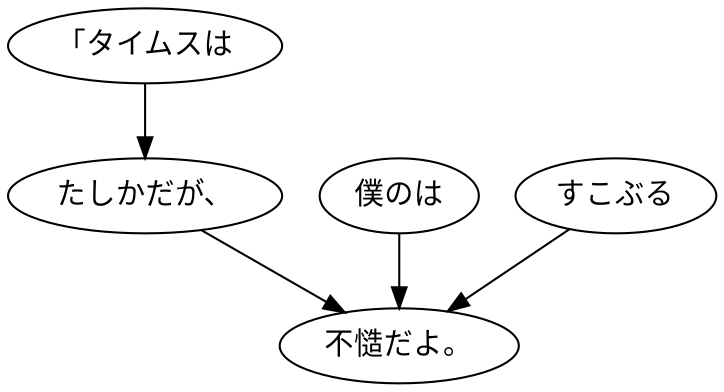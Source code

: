 digraph graph8691 {
	node0 [label="「タイムスは"];
	node1 [label="たしかだが、"];
	node2 [label="僕のは"];
	node3 [label="すこぶる"];
	node4 [label="不慥だよ。"];
	node0 -> node1;
	node1 -> node4;
	node2 -> node4;
	node3 -> node4;
}
